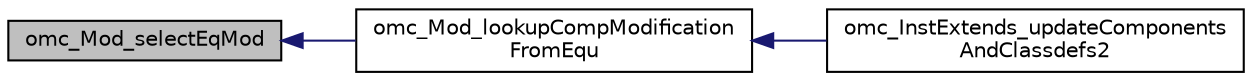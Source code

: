 digraph "omc_Mod_selectEqMod"
{
  edge [fontname="Helvetica",fontsize="10",labelfontname="Helvetica",labelfontsize="10"];
  node [fontname="Helvetica",fontsize="10",shape=record];
  rankdir="LR";
  Node6274 [label="omc_Mod_selectEqMod",height=0.2,width=0.4,color="black", fillcolor="grey75", style="filled", fontcolor="black"];
  Node6274 -> Node6275 [dir="back",color="midnightblue",fontsize="10",style="solid",fontname="Helvetica"];
  Node6275 [label="omc_Mod_lookupCompModification\lFromEqu",height=0.2,width=0.4,color="black", fillcolor="white", style="filled",URL="$d9/dd4/_mod_8h.html#a864de1021188b542c9f3ab4aa5745be9"];
  Node6275 -> Node6276 [dir="back",color="midnightblue",fontsize="10",style="solid",fontname="Helvetica"];
  Node6276 [label="omc_InstExtends_updateComponents\lAndClassdefs2",height=0.2,width=0.4,color="black", fillcolor="white", style="filled",URL="$d1/d38/_inst_extends_8c.html#a715c869d4b40f4bcb95488bfbf10cf9c"];
}
